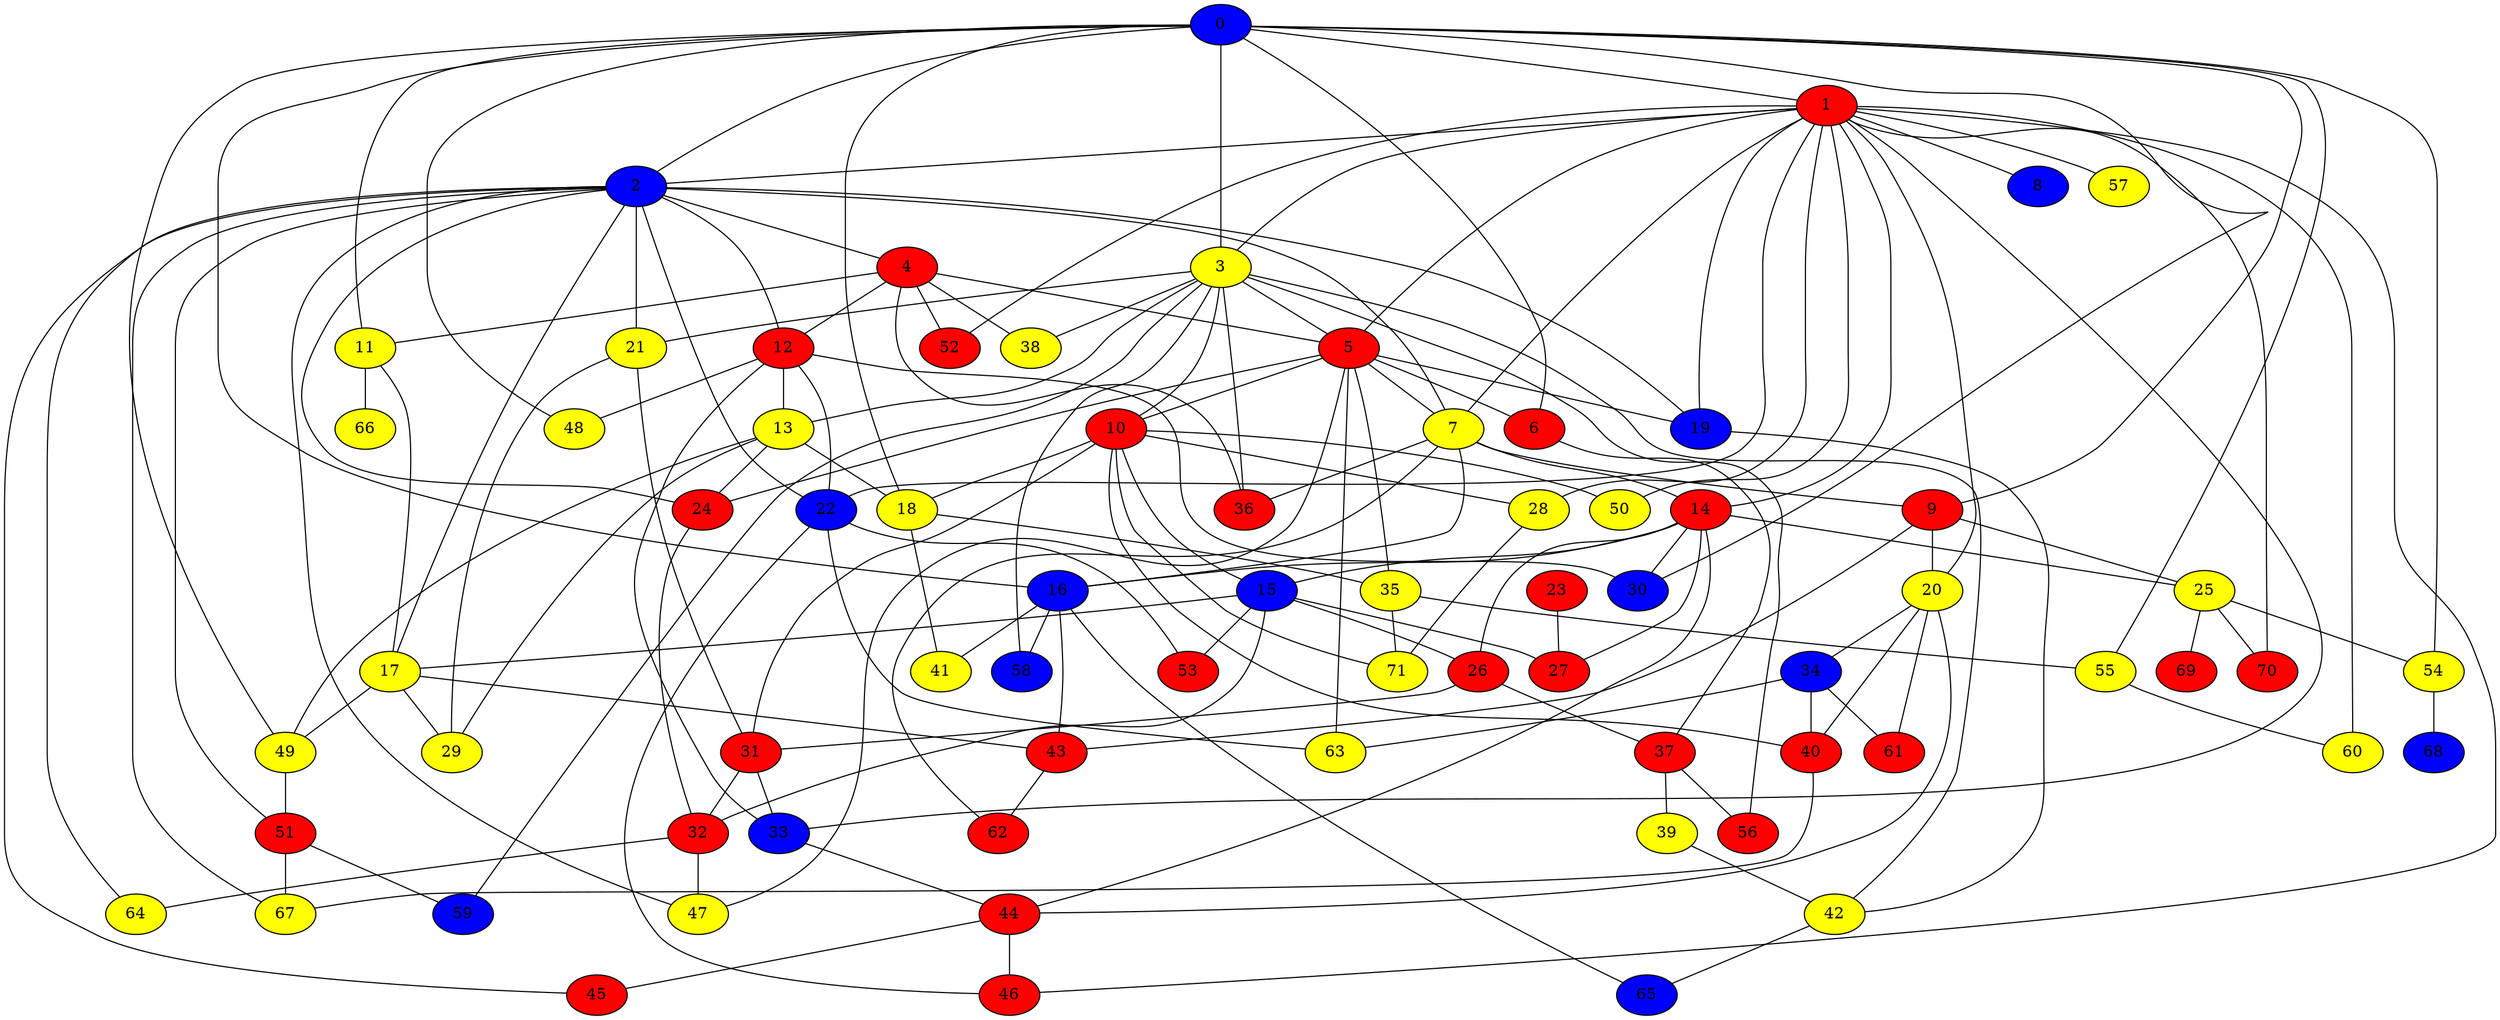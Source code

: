 graph {
0 [style = filled fillcolor = blue];
1 [style = filled fillcolor = red];
2 [style = filled fillcolor = blue];
3 [style = filled fillcolor = yellow];
4 [style = filled fillcolor = red];
5 [style = filled fillcolor = red];
6 [style = filled fillcolor = red];
7 [style = filled fillcolor = yellow];
8 [style = filled fillcolor = blue];
9 [style = filled fillcolor = red];
10 [style = filled fillcolor = red];
11 [style = filled fillcolor = yellow];
12 [style = filled fillcolor = red];
13 [style = filled fillcolor = yellow];
14 [style = filled fillcolor = red];
15 [style = filled fillcolor = blue];
16 [style = filled fillcolor = blue];
17 [style = filled fillcolor = yellow];
18 [style = filled fillcolor = yellow];
19 [style = filled fillcolor = blue];
20 [style = filled fillcolor = yellow];
21 [style = filled fillcolor = yellow];
22 [style = filled fillcolor = blue];
23 [style = filled fillcolor = red];
24 [style = filled fillcolor = red];
25 [style = filled fillcolor = yellow];
26 [style = filled fillcolor = red];
27 [style = filled fillcolor = red];
28 [style = filled fillcolor = yellow];
29 [style = filled fillcolor = yellow];
30 [style = filled fillcolor = blue];
31 [style = filled fillcolor = red];
32 [style = filled fillcolor = red];
33 [style = filled fillcolor = blue];
34 [style = filled fillcolor = blue];
35 [style = filled fillcolor = yellow];
36 [style = filled fillcolor = red];
37 [style = filled fillcolor = red];
38 [style = filled fillcolor = yellow];
39 [style = filled fillcolor = yellow];
40 [style = filled fillcolor = red];
41 [style = filled fillcolor = yellow];
42 [style = filled fillcolor = yellow];
43 [style = filled fillcolor = red];
44 [style = filled fillcolor = red];
45 [style = filled fillcolor = red];
46 [style = filled fillcolor = red];
47 [style = filled fillcolor = yellow];
48 [style = filled fillcolor = yellow];
49 [style = filled fillcolor = yellow];
50 [style = filled fillcolor = yellow];
51 [style = filled fillcolor = red];
52 [style = filled fillcolor = red];
53 [style = filled fillcolor = red];
54 [style = filled fillcolor = yellow];
55 [style = filled fillcolor = yellow];
56 [style = filled fillcolor = red];
57 [style = filled fillcolor = yellow];
58 [style = filled fillcolor = blue];
59 [style = filled fillcolor = blue];
60 [style = filled fillcolor = yellow];
61 [style = filled fillcolor = red];
62 [style = filled fillcolor = red];
63 [style = filled fillcolor = yellow];
64 [style = filled fillcolor = yellow];
65 [style = filled fillcolor = blue];
66 [style = filled fillcolor = yellow];
67 [style = filled fillcolor = yellow];
68 [style = filled fillcolor = blue];
69 [style = filled fillcolor = red];
70 [style = filled fillcolor = red];
71 [style = filled fillcolor = yellow];
0 -- 6;
0 -- 3;
0 -- 2;
0 -- 1;
0 -- 9;
0 -- 11;
0 -- 16;
0 -- 18;
0 -- 30;
0 -- 48;
0 -- 49;
0 -- 54;
0 -- 55;
1 -- 2;
1 -- 3;
1 -- 5;
1 -- 7;
1 -- 8;
1 -- 14;
1 -- 19;
1 -- 20;
1 -- 22;
1 -- 28;
1 -- 33;
1 -- 46;
1 -- 50;
1 -- 52;
1 -- 57;
1 -- 60;
1 -- 70;
2 -- 4;
2 -- 7;
2 -- 12;
2 -- 17;
2 -- 19;
2 -- 21;
2 -- 22;
2 -- 24;
2 -- 45;
2 -- 47;
2 -- 51;
2 -- 64;
2 -- 67;
3 -- 5;
3 -- 10;
3 -- 13;
3 -- 21;
3 -- 36;
3 -- 38;
3 -- 42;
3 -- 56;
3 -- 58;
3 -- 59;
4 -- 5;
4 -- 11;
4 -- 12;
4 -- 36;
4 -- 38;
4 -- 52;
5 -- 6;
5 -- 7;
5 -- 10;
5 -- 19;
5 -- 24;
5 -- 35;
5 -- 47;
5 -- 63;
6 -- 37;
7 -- 9;
7 -- 14;
7 -- 16;
7 -- 36;
7 -- 62;
9 -- 20;
9 -- 25;
9 -- 43;
10 -- 15;
10 -- 18;
10 -- 28;
10 -- 31;
10 -- 40;
10 -- 50;
10 -- 71;
11 -- 17;
11 -- 66;
12 -- 13;
12 -- 22;
12 -- 30;
12 -- 33;
12 -- 48;
13 -- 18;
13 -- 24;
13 -- 29;
13 -- 49;
14 -- 15;
14 -- 16;
14 -- 25;
14 -- 26;
14 -- 27;
14 -- 30;
14 -- 44;
15 -- 17;
15 -- 26;
15 -- 27;
15 -- 32;
15 -- 53;
16 -- 41;
16 -- 43;
16 -- 58;
16 -- 65;
17 -- 29;
17 -- 43;
17 -- 49;
18 -- 35;
18 -- 41;
19 -- 42;
20 -- 34;
20 -- 40;
20 -- 44;
20 -- 61;
21 -- 29;
21 -- 31;
22 -- 46;
22 -- 53;
22 -- 63;
23 -- 27;
24 -- 32;
25 -- 54;
25 -- 69;
25 -- 70;
26 -- 31;
26 -- 37;
28 -- 71;
31 -- 32;
31 -- 33;
32 -- 47;
32 -- 64;
33 -- 44;
34 -- 40;
34 -- 61;
34 -- 63;
35 -- 55;
35 -- 71;
37 -- 39;
37 -- 56;
39 -- 42;
40 -- 67;
42 -- 65;
43 -- 62;
44 -- 45;
44 -- 46;
49 -- 51;
51 -- 59;
51 -- 67;
54 -- 68;
55 -- 60;
}
